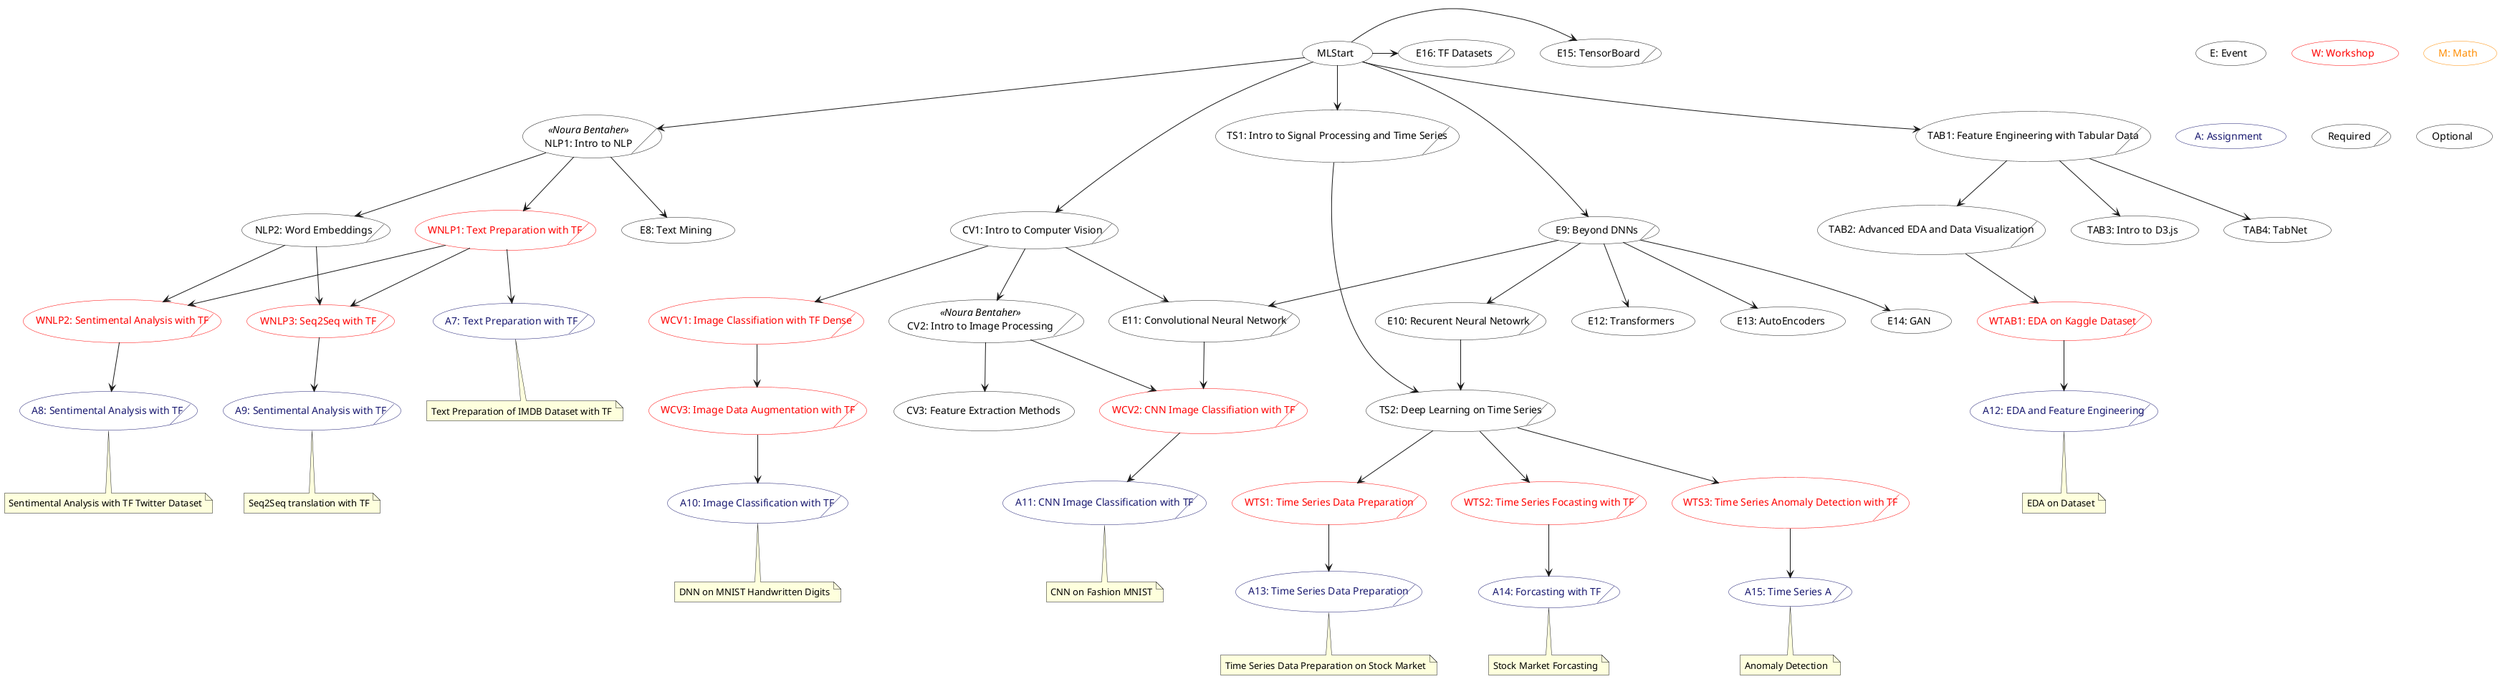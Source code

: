 @startuml "MLReady"

skinparam usecase {
BackgroundColor transparent
shadowing false
}

(E: Event)
(W: Workshop) #line:red;text:red
(M: Math) #line:darkorange;text:darkorange
(A: Assignment) #line:MidnightBlue;text:MidnightBlue
(Required)/
(Optional)

(MLStart) as ML


(NLP1: Intro to NLP)/ as NLP1 <<Noura Bentaher>>
(NLP2: Word Embeddings)/ as NLP2
(WNLP1: Text Preparation with TF)/ as WNLP1 #line:red;text:red
(WNLP2: Sentimental Analysis with TF)/ as WNLP2 #line:red;text:red
(WNLP3: Seq2Seq with TF)/ as WNLP3 #line:red;text:red

(A7: Text Preparation with TF)/ as A7 #line:MidnightBlue;text:MidnightBlue
note bottom [[http://GDSCUIZ.github.io]]
Text Preparation of IMDB Dataset with TF
end note

(A8: Sentimental Analysis with TF)/ as A8 #line:MidnightBlue;text:MidnightBlue
note bottom [[http://GDSCUIZ.github.io]]
Sentimental Analysis with TF Twitter Dataset
end note

(A9: Sentimental Analysis with TF)/ as A9 #line:MidnightBlue;text:MidnightBlue
note bottom [[http://GDSCUIZ.github.io]]
Seq2Seq translation with TF
end note


(CV1: Intro to Computer Vision)/ as CV1
(CV2: Intro to Image Processing)/ as CV2 <<Noura Bentaher>>
(CV3: Feature Extraction Methods) as CV3
(WCV1: Image Classifiation with TF Dense)/ as WCV1 #line:red;text:red
(WCV2: CNN Image Classifiation with TF)/ as WCV2 #line:red;text:red
(WCV3: Image Data Augmentation with TF)/ as WCV3 #line:red;text:red

(A10: Image Classification with TF)/ as A10 #line:MidnightBlue;text:MidnightBlue
note bottom [[http://GDSCUIZ.github.io]]
DNN on MNIST Handwritten Digits
end note

(A11: CNN Image Classification with TF)/ as A11 #line:MidnightBlue;text:MidnightBlue
note bottom [[http://GDSCUIZ.github.io]]
CNN on Fashion MNIST
end note



(TAB1: Feature Engineering with Tabular Data)/ as TAB1
(TAB2: Advanced EDA and Data Visualization)/ as TAB2
(TAB3: Intro to D3.js) as TAB3
(TAB4: TabNet) as TAB4
(WTAB1: EDA on Kaggle Dataset)/ as WTAB1 #line:red;text:red


(A12: EDA and Feature Engineering)/ as A12 #line:MidnightBlue;text:MidnightBlue
note bottom [[http://GDSCUIZ.github.io]]
EDA on Dataset
end note



(TS1: Intro to Signal Processing and Time Series)/ as TS1
(TS2: Deep Learning on Time Series)/ as TS2
(WTS1: Time Series Data Preparation)/ as WTS1 #line:red;text:red
(WTS2: Time Series Focasting with TF)/ as WTS2 #line:red;text:red
(WTS3: Time Series Anomaly Detection with TF)/ as WTS3 #line:red;text:red

(A13: Time Series Data Preparation)/ as A13 #line:MidnightBlue;text:MidnightBlue
note bottom [[http://GDSCUIZ.github.io]]
Time Series Data Preparation on Stock Market
end note

(A14: Forcasting with TF)/ as A14 #line:MidnightBlue;text:MidnightBlue
note bottom [[http://GDSCUIZ.github.io]]
Stock Market Forcasting
end note

(A15: Time Series A)/ as A15 #line:MidnightBlue;text:MidnightBlue
note bottom [[http://GDSCUIZ.github.io]]
Anomaly Detection 
end note





(E8: Text Mining) as E8
(E9: Beyond DNNs)/ as E9
(E10: Recurent Neural Netowrk)/ as E10
(E11: Convolutional Neural Network)/ as E11
(E12: Transformers) as E12
(E13: AutoEncoders) as E13
(E14: GAN) as E14

(E15: TensorBoard)/ as E15
(E16: TF Datasets)/ as E16

ML --> NLP1
ML --> TAB1
ML --> TS1
ML --> CV1
ML -> E16
ML -> E15
ML ---> E9


CV1 --> CV2
CV1 --> E11
CV1 --> WCV1


CV2 --> CV3
CV2 --> WCV2

WCV3 --> A10
WCV1 --> WCV3

WCV2 --> A11

NLP1 --> NLP2
NLP1 --> E8
NLP1 --> WNLP1

NLP2 --> WNLP2
NLP2 --> WNLP3

WNLP1 --> A7
WNLP1 --> WNLP2
WNLP1 --> WNLP3

WNLP2 --> A8
WNLP3 --> A9

TAB1 --> TAB2
TAB1 --> TAB3
TAB1 --> TAB4
TAB2 --> WTAB1

WTAB1 --> A12


TS1 --> TS2

TS2 --> WTS1
TS2 --> WTS3

WTS1 --> A13
WTS2 --> A14
WTS3 --> A15

TS2 --> WTS2

E9 --> E10
E9 --> E11
E9 --> E12
E9 --> E13
E9 --> E14

E10 --> TS2

E11 --> WCV2